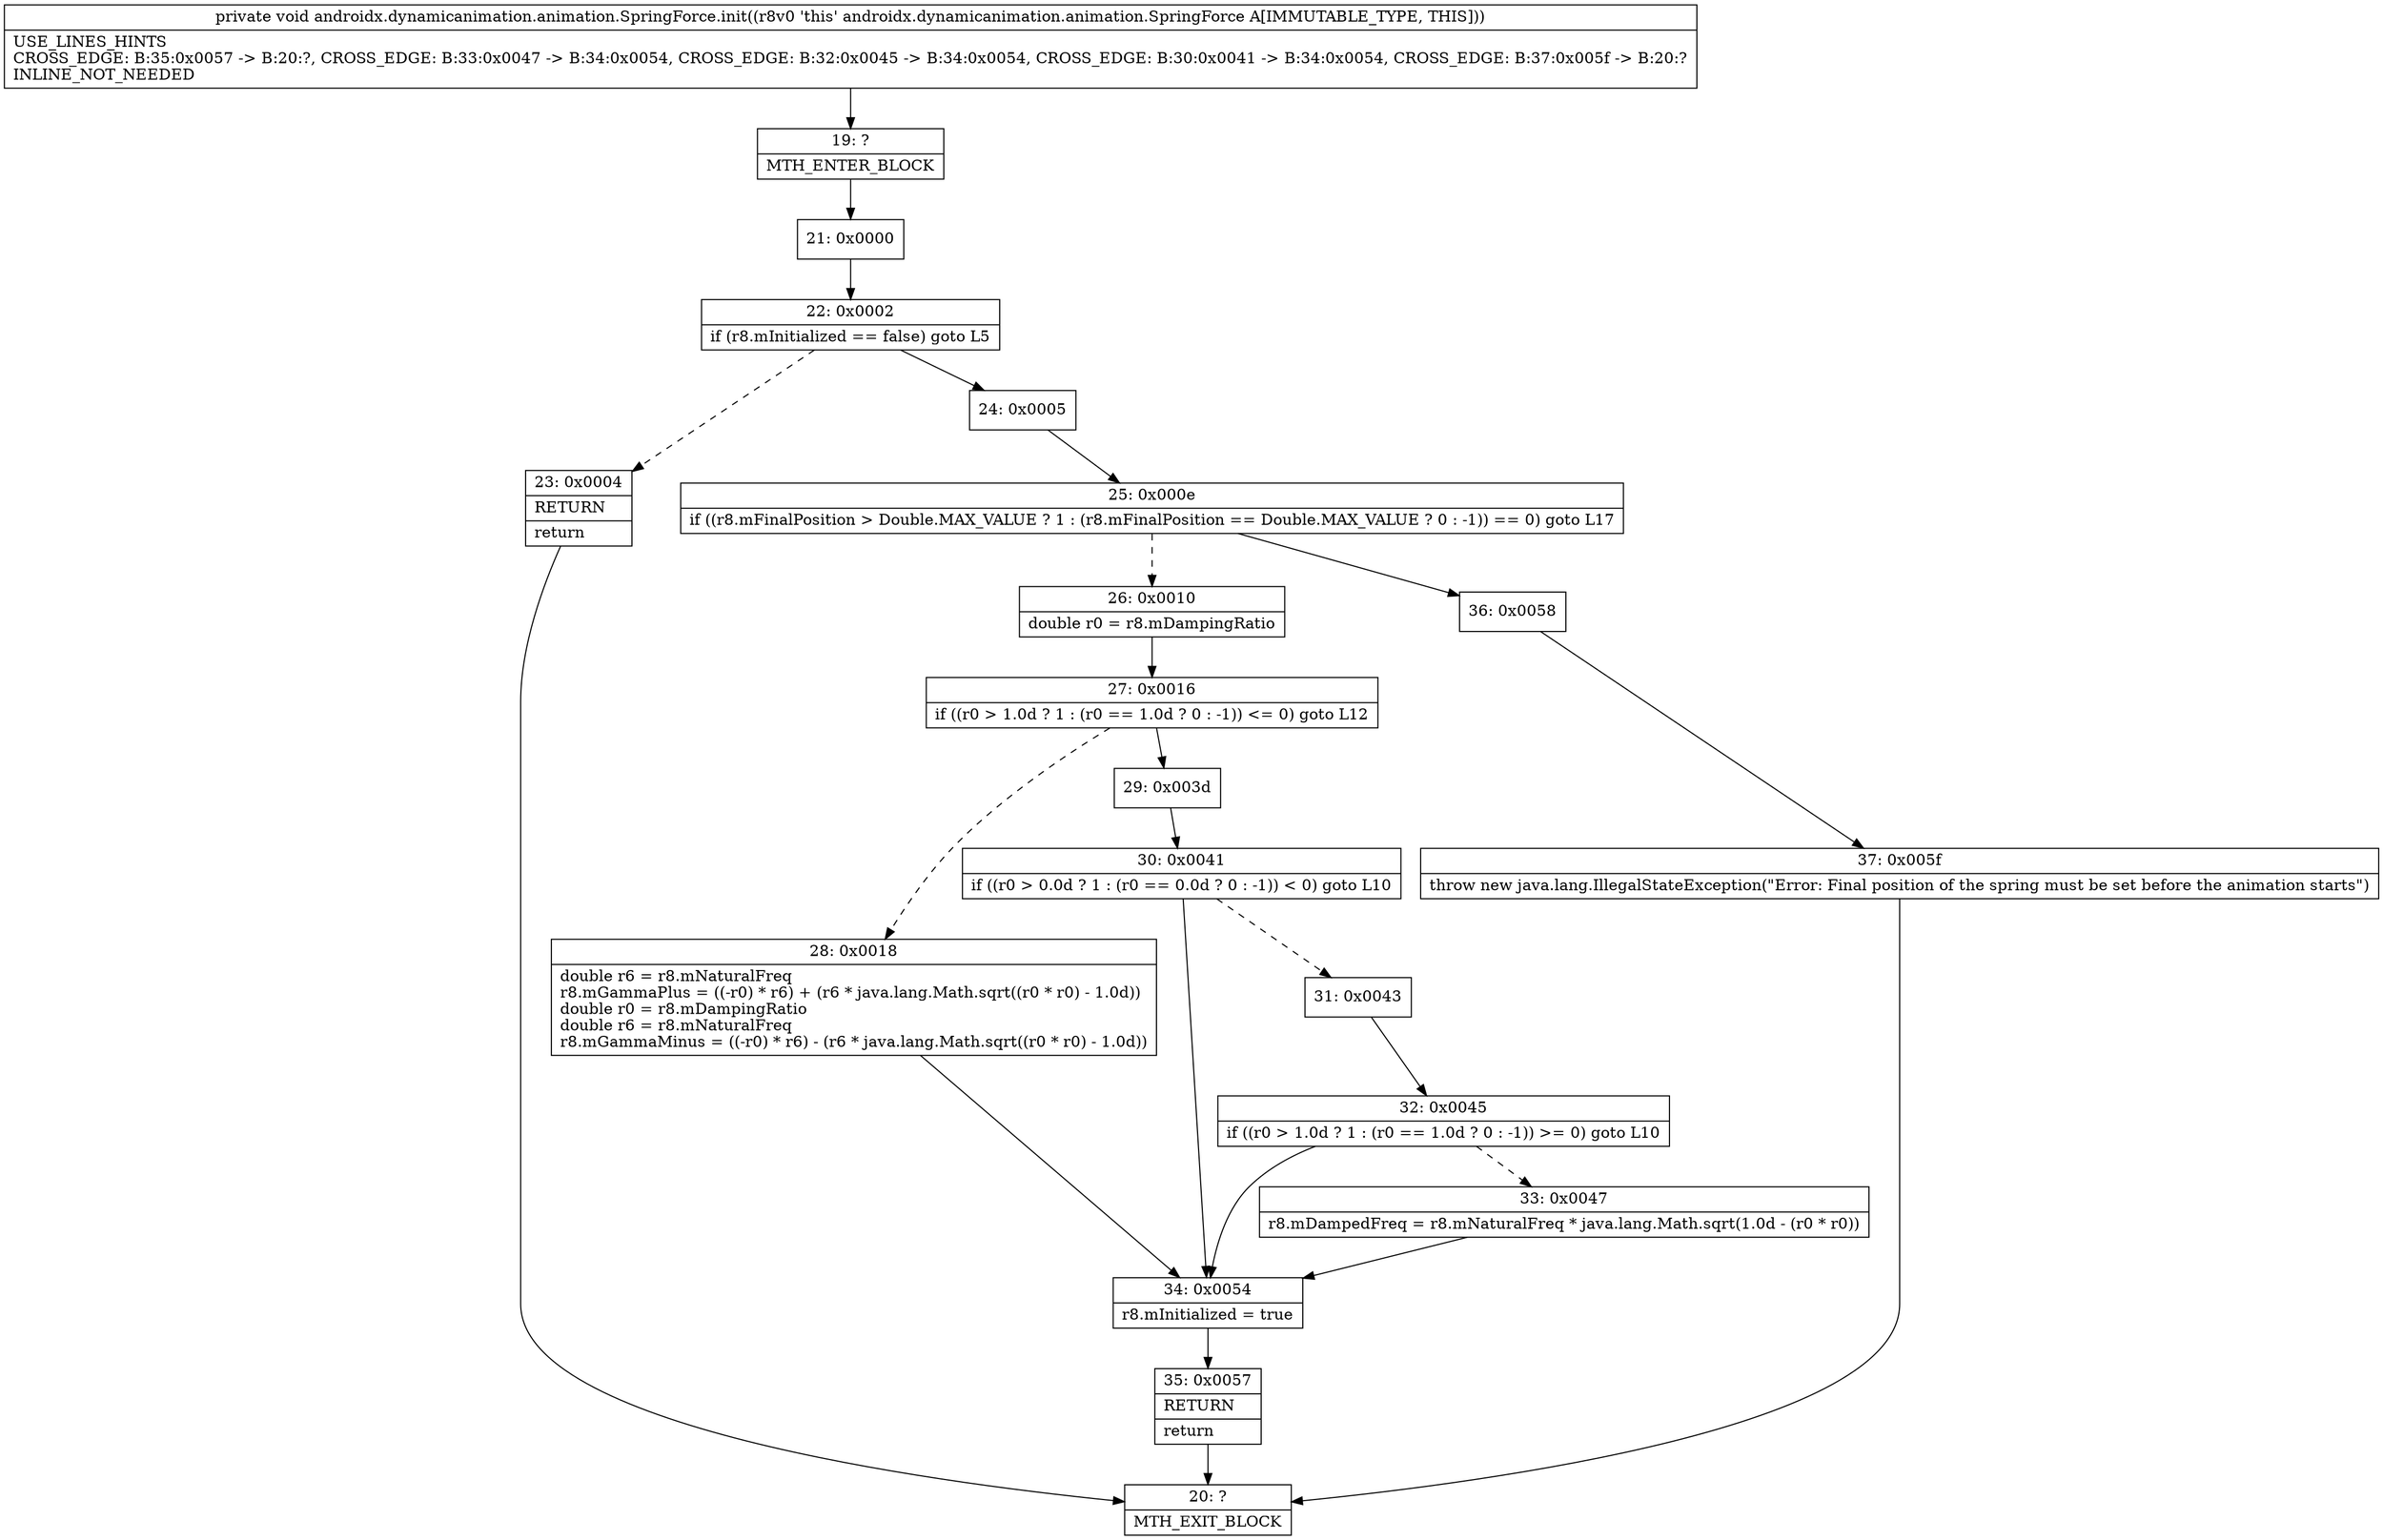 digraph "CFG forandroidx.dynamicanimation.animation.SpringForce.init()V" {
Node_19 [shape=record,label="{19\:\ ?|MTH_ENTER_BLOCK\l}"];
Node_21 [shape=record,label="{21\:\ 0x0000}"];
Node_22 [shape=record,label="{22\:\ 0x0002|if (r8.mInitialized == false) goto L5\l}"];
Node_23 [shape=record,label="{23\:\ 0x0004|RETURN\l|return\l}"];
Node_20 [shape=record,label="{20\:\ ?|MTH_EXIT_BLOCK\l}"];
Node_24 [shape=record,label="{24\:\ 0x0005}"];
Node_25 [shape=record,label="{25\:\ 0x000e|if ((r8.mFinalPosition \> Double.MAX_VALUE ? 1 : (r8.mFinalPosition == Double.MAX_VALUE ? 0 : \-1)) == 0) goto L17\l}"];
Node_26 [shape=record,label="{26\:\ 0x0010|double r0 = r8.mDampingRatio\l}"];
Node_27 [shape=record,label="{27\:\ 0x0016|if ((r0 \> 1.0d ? 1 : (r0 == 1.0d ? 0 : \-1)) \<= 0) goto L12\l}"];
Node_28 [shape=record,label="{28\:\ 0x0018|double r6 = r8.mNaturalFreq\lr8.mGammaPlus = ((\-r0) * r6) + (r6 * java.lang.Math.sqrt((r0 * r0) \- 1.0d))\ldouble r0 = r8.mDampingRatio\ldouble r6 = r8.mNaturalFreq\lr8.mGammaMinus = ((\-r0) * r6) \- (r6 * java.lang.Math.sqrt((r0 * r0) \- 1.0d))\l}"];
Node_34 [shape=record,label="{34\:\ 0x0054|r8.mInitialized = true\l}"];
Node_35 [shape=record,label="{35\:\ 0x0057|RETURN\l|return\l}"];
Node_29 [shape=record,label="{29\:\ 0x003d}"];
Node_30 [shape=record,label="{30\:\ 0x0041|if ((r0 \> 0.0d ? 1 : (r0 == 0.0d ? 0 : \-1)) \< 0) goto L10\l}"];
Node_31 [shape=record,label="{31\:\ 0x0043}"];
Node_32 [shape=record,label="{32\:\ 0x0045|if ((r0 \> 1.0d ? 1 : (r0 == 1.0d ? 0 : \-1)) \>= 0) goto L10\l}"];
Node_33 [shape=record,label="{33\:\ 0x0047|r8.mDampedFreq = r8.mNaturalFreq * java.lang.Math.sqrt(1.0d \- (r0 * r0))\l}"];
Node_36 [shape=record,label="{36\:\ 0x0058}"];
Node_37 [shape=record,label="{37\:\ 0x005f|throw new java.lang.IllegalStateException(\"Error: Final position of the spring must be set before the animation starts\")\l}"];
MethodNode[shape=record,label="{private void androidx.dynamicanimation.animation.SpringForce.init((r8v0 'this' androidx.dynamicanimation.animation.SpringForce A[IMMUTABLE_TYPE, THIS]))  | USE_LINES_HINTS\lCROSS_EDGE: B:35:0x0057 \-\> B:20:?, CROSS_EDGE: B:33:0x0047 \-\> B:34:0x0054, CROSS_EDGE: B:32:0x0045 \-\> B:34:0x0054, CROSS_EDGE: B:30:0x0041 \-\> B:34:0x0054, CROSS_EDGE: B:37:0x005f \-\> B:20:?\lINLINE_NOT_NEEDED\l}"];
MethodNode -> Node_19;Node_19 -> Node_21;
Node_21 -> Node_22;
Node_22 -> Node_23[style=dashed];
Node_22 -> Node_24;
Node_23 -> Node_20;
Node_24 -> Node_25;
Node_25 -> Node_26[style=dashed];
Node_25 -> Node_36;
Node_26 -> Node_27;
Node_27 -> Node_28[style=dashed];
Node_27 -> Node_29;
Node_28 -> Node_34;
Node_34 -> Node_35;
Node_35 -> Node_20;
Node_29 -> Node_30;
Node_30 -> Node_31[style=dashed];
Node_30 -> Node_34;
Node_31 -> Node_32;
Node_32 -> Node_33[style=dashed];
Node_32 -> Node_34;
Node_33 -> Node_34;
Node_36 -> Node_37;
Node_37 -> Node_20;
}

